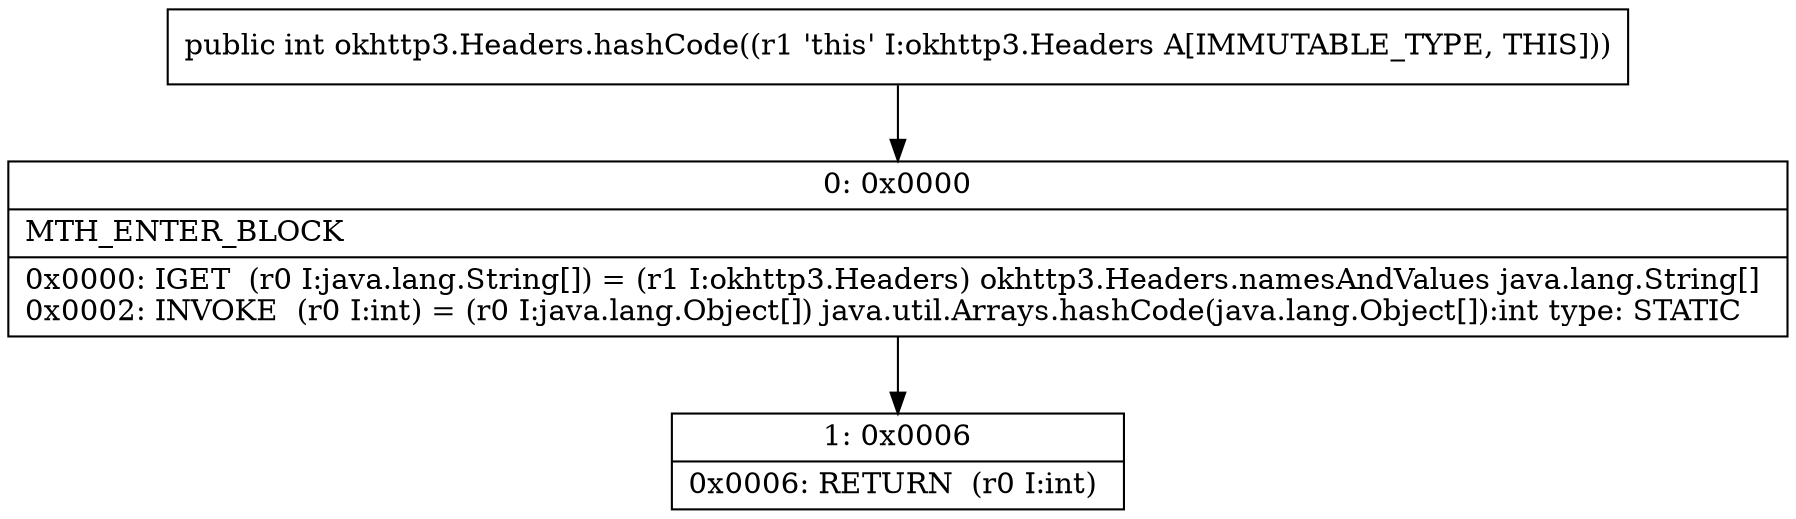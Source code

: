 digraph "CFG forokhttp3.Headers.hashCode()I" {
Node_0 [shape=record,label="{0\:\ 0x0000|MTH_ENTER_BLOCK\l|0x0000: IGET  (r0 I:java.lang.String[]) = (r1 I:okhttp3.Headers) okhttp3.Headers.namesAndValues java.lang.String[] \l0x0002: INVOKE  (r0 I:int) = (r0 I:java.lang.Object[]) java.util.Arrays.hashCode(java.lang.Object[]):int type: STATIC \l}"];
Node_1 [shape=record,label="{1\:\ 0x0006|0x0006: RETURN  (r0 I:int) \l}"];
MethodNode[shape=record,label="{public int okhttp3.Headers.hashCode((r1 'this' I:okhttp3.Headers A[IMMUTABLE_TYPE, THIS])) }"];
MethodNode -> Node_0;
Node_0 -> Node_1;
}

